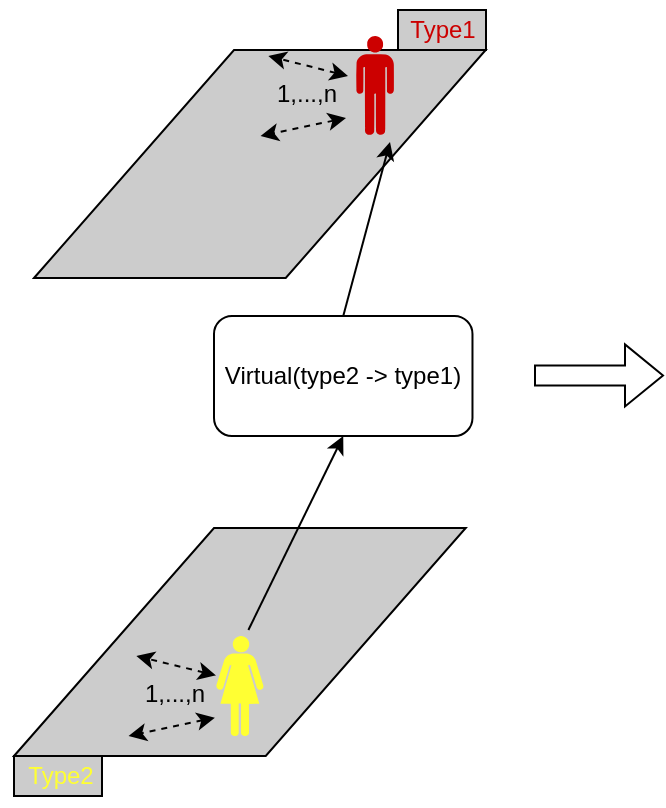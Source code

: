 <mxfile version="24.0.2" type="github">
  <diagram name="Page-1" id="oaYXW2iBB0WjS0PlCJyY">
    <mxGraphModel dx="91" dy="-520" grid="1" gridSize="10" guides="1" tooltips="1" connect="1" arrows="1" fold="1" page="1" pageScale="1" pageWidth="850" pageHeight="1100" math="0" shadow="0">
      <root>
        <mxCell id="0" />
        <mxCell id="1" parent="0" />
        <mxCell id="Vlqk0v59rIfMAbZfKnHE-38" value="" style="shape=parallelogram;perimeter=parallelogramPerimeter;whiteSpace=wrap;html=1;fixedSize=1;size=100;fillColor=#000000;fillOpacity=20;" vertex="1" parent="1">
          <mxGeometry x="960" y="1217" width="225.87" height="114" as="geometry" />
        </mxCell>
        <mxCell id="Vlqk0v59rIfMAbZfKnHE-1" value="" style="rounded=0;whiteSpace=wrap;html=1;fillColor=#000000;fillOpacity=20;" vertex="1" parent="1">
          <mxGeometry x="950" y="1570" width="44" height="20" as="geometry" />
        </mxCell>
        <mxCell id="Vlqk0v59rIfMAbZfKnHE-2" value="" style="rounded=0;whiteSpace=wrap;html=1;fillColor=#000000;fillOpacity=20;" vertex="1" parent="1">
          <mxGeometry x="1142" y="1197" width="44" height="20" as="geometry" />
        </mxCell>
        <mxCell id="Vlqk0v59rIfMAbZfKnHE-3" value="" style="shape=parallelogram;perimeter=parallelogramPerimeter;whiteSpace=wrap;html=1;fixedSize=1;size=100;fillColor=#000000;fillOpacity=20;" vertex="1" parent="1">
          <mxGeometry x="950" y="1456" width="225.87" height="114" as="geometry" />
        </mxCell>
        <mxCell id="Vlqk0v59rIfMAbZfKnHE-5" value="" style="verticalLabelPosition=bottom;sketch=0;html=1;fillColor=#CC0000;verticalAlign=top;align=center;pointerEvents=1;shape=mxgraph.cisco_safe.design.actor_2;" vertex="1" parent="1">
          <mxGeometry x="1121" y="1210" width="19" height="50" as="geometry" />
        </mxCell>
        <mxCell id="Vlqk0v59rIfMAbZfKnHE-6" value="" style="rounded=0;orthogonalLoop=1;jettySize=auto;html=1;startArrow=classic;startFill=1;exitX=-0.032;exitY=0.817;exitDx=0;exitDy=0;exitPerimeter=0;dashed=1;" edge="1" parent="1" source="Vlqk0v59rIfMAbZfKnHE-7">
          <mxGeometry relative="1" as="geometry">
            <mxPoint x="1049.997" y="1549.45" as="sourcePoint" />
            <mxPoint x="1007.28" y="1560" as="targetPoint" />
          </mxGeometry>
        </mxCell>
        <mxCell id="Vlqk0v59rIfMAbZfKnHE-7" value="" style="verticalLabelPosition=bottom;sketch=0;html=1;fillColor=#FFFF33;verticalAlign=top;align=center;pointerEvents=1;shape=mxgraph.cisco_safe.design.actor_1;" vertex="1" parent="1">
          <mxGeometry x="1051.19" y="1510" width="23.5" height="50" as="geometry" />
        </mxCell>
        <mxCell id="Vlqk0v59rIfMAbZfKnHE-16" value="&lt;font color=&quot;#cc0000&quot;&gt;Type1&lt;/font&gt;" style="text;html=1;align=center;verticalAlign=middle;resizable=0;points=[];autosize=1;strokeColor=none;fillColor=none;" vertex="1" parent="1">
          <mxGeometry x="1134" y="1192" width="60" height="30" as="geometry" />
        </mxCell>
        <mxCell id="Vlqk0v59rIfMAbZfKnHE-17" value="&lt;font color=&quot;#ffff33&quot;&gt;Type2&lt;/font&gt;" style="text;html=1;align=center;verticalAlign=middle;resizable=0;points=[];autosize=1;strokeColor=none;fillColor=none;" vertex="1" parent="1">
          <mxGeometry x="943" y="1565" width="60" height="30" as="geometry" />
        </mxCell>
        <mxCell id="Vlqk0v59rIfMAbZfKnHE-23" value="Virtual(type2 -&amp;gt; type1)" style="rounded=1;whiteSpace=wrap;html=1;" vertex="1" parent="1">
          <mxGeometry x="1050" y="1350" width="129.24" height="60" as="geometry" />
        </mxCell>
        <mxCell id="Vlqk0v59rIfMAbZfKnHE-25" style="rounded=0;orthogonalLoop=1;jettySize=auto;html=1;exitX=0.5;exitY=0;exitDx=0;exitDy=0;entryX=0.895;entryY=1.06;entryDx=0;entryDy=0;entryPerimeter=0;" edge="1" parent="1" source="Vlqk0v59rIfMAbZfKnHE-23" target="Vlqk0v59rIfMAbZfKnHE-5">
          <mxGeometry relative="1" as="geometry" />
        </mxCell>
        <mxCell id="Vlqk0v59rIfMAbZfKnHE-27" style="rounded=0;orthogonalLoop=1;jettySize=auto;html=1;exitX=0.681;exitY=-0.06;exitDx=0;exitDy=0;entryX=0.5;entryY=1;entryDx=0;entryDy=0;exitPerimeter=0;" edge="1" parent="1" source="Vlqk0v59rIfMAbZfKnHE-7" target="Vlqk0v59rIfMAbZfKnHE-23">
          <mxGeometry relative="1" as="geometry">
            <mxPoint x="1125" y="1360" as="sourcePoint" />
            <mxPoint x="1098" y="1186" as="targetPoint" />
          </mxGeometry>
        </mxCell>
        <mxCell id="Vlqk0v59rIfMAbZfKnHE-32" value="" style="rounded=0;orthogonalLoop=1;jettySize=auto;html=1;startArrow=classic;startFill=1;dashed=1;exitX=-0.008;exitY=0.394;exitDx=0;exitDy=0;exitPerimeter=0;" edge="1" parent="1" source="Vlqk0v59rIfMAbZfKnHE-7">
          <mxGeometry relative="1" as="geometry">
            <mxPoint x="1051.19" y="1527.73" as="sourcePoint" />
            <mxPoint x="1011.19" y="1520" as="targetPoint" />
          </mxGeometry>
        </mxCell>
        <mxCell id="Vlqk0v59rIfMAbZfKnHE-34" value="1,...,n" style="text;html=1;align=center;verticalAlign=middle;resizable=0;points=[];autosize=1;strokeColor=none;fillColor=none;" vertex="1" parent="1">
          <mxGeometry x="1005" y="1524" width="50" height="30" as="geometry" />
        </mxCell>
        <mxCell id="Vlqk0v59rIfMAbZfKnHE-35" value="" style="rounded=0;orthogonalLoop=1;jettySize=auto;html=1;startArrow=classic;startFill=1;exitX=-0.032;exitY=0.817;exitDx=0;exitDy=0;exitPerimeter=0;dashed=1;" edge="1" parent="1">
          <mxGeometry relative="1" as="geometry">
            <mxPoint x="1116" y="1251" as="sourcePoint" />
            <mxPoint x="1073.28" y="1260" as="targetPoint" />
          </mxGeometry>
        </mxCell>
        <mxCell id="Vlqk0v59rIfMAbZfKnHE-36" value="" style="rounded=0;orthogonalLoop=1;jettySize=auto;html=1;startArrow=classic;startFill=1;dashed=1;exitX=-0.008;exitY=0.394;exitDx=0;exitDy=0;exitPerimeter=0;" edge="1" parent="1">
          <mxGeometry relative="1" as="geometry">
            <mxPoint x="1117" y="1230" as="sourcePoint" />
            <mxPoint x="1077.19" y="1220" as="targetPoint" />
          </mxGeometry>
        </mxCell>
        <mxCell id="Vlqk0v59rIfMAbZfKnHE-37" value="1,...,n" style="text;html=1;align=center;verticalAlign=middle;resizable=0;points=[];autosize=1;strokeColor=none;fillColor=none;" vertex="1" parent="1">
          <mxGeometry x="1071" y="1224" width="50" height="30" as="geometry" />
        </mxCell>
        <mxCell id="Vlqk0v59rIfMAbZfKnHE-42" value="" style="endArrow=classic;startArrow=none;html=1;rounded=0;startFill=0;shape=flexArrow;" edge="1" parent="1">
          <mxGeometry width="50" height="50" relative="1" as="geometry">
            <mxPoint x="1210" y="1379.71" as="sourcePoint" />
            <mxPoint x="1275" y="1379.71" as="targetPoint" />
          </mxGeometry>
        </mxCell>
      </root>
    </mxGraphModel>
  </diagram>
</mxfile>
